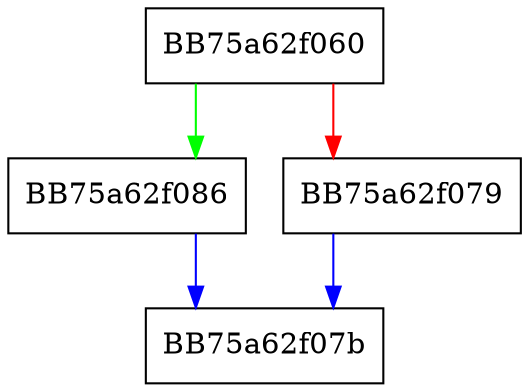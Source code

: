 digraph IsMine {
  node [shape="box"];
  graph [splines=ortho];
  BB75a62f060 -> BB75a62f086 [color="green"];
  BB75a62f060 -> BB75a62f079 [color="red"];
  BB75a62f079 -> BB75a62f07b [color="blue"];
  BB75a62f086 -> BB75a62f07b [color="blue"];
}